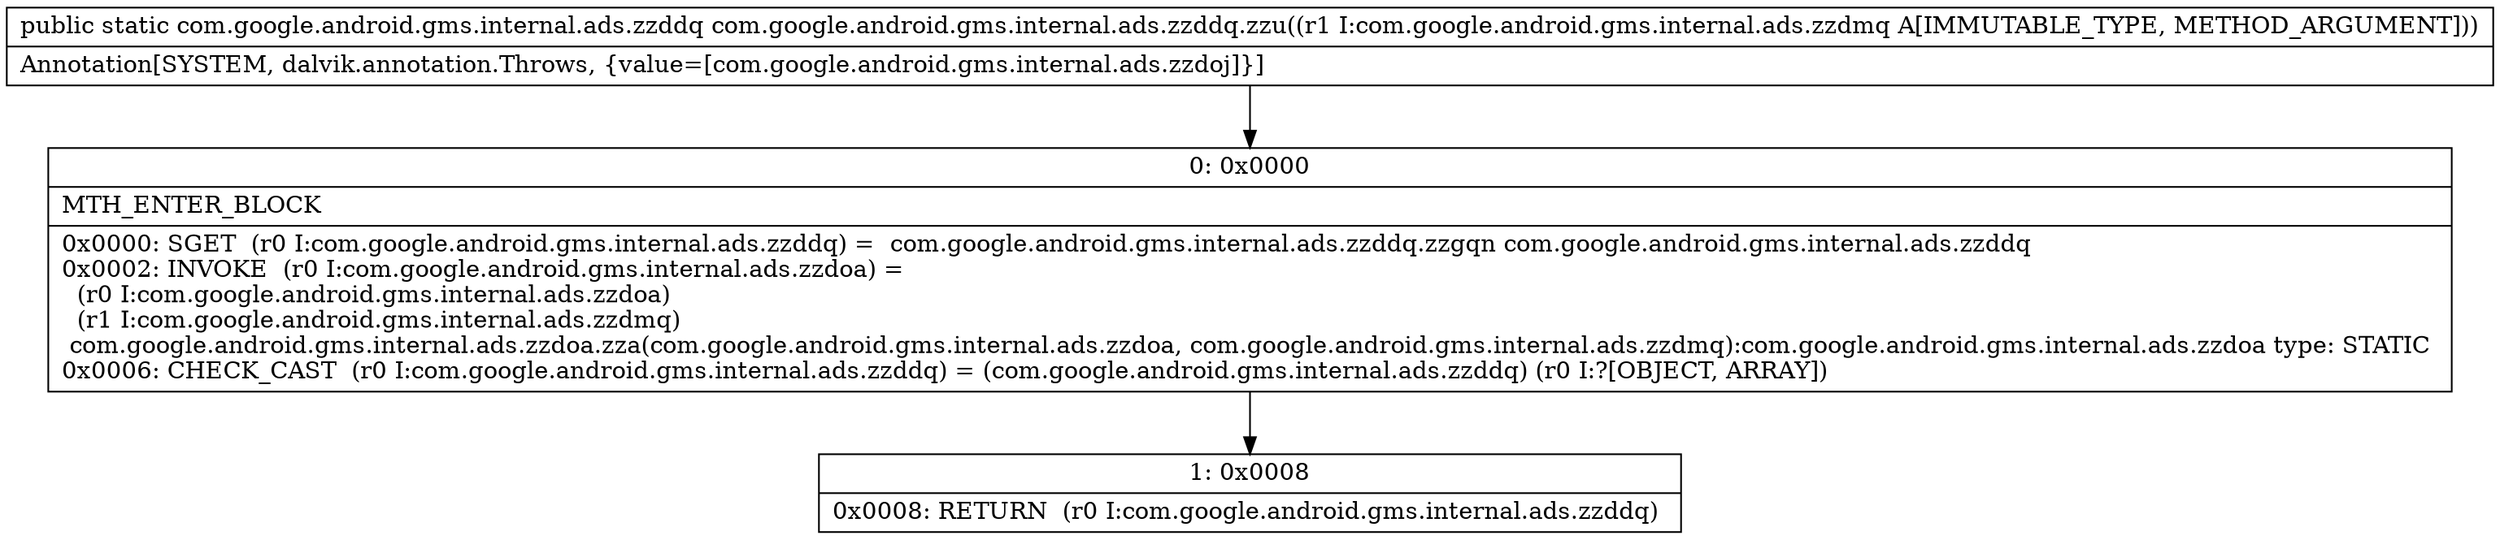 digraph "CFG forcom.google.android.gms.internal.ads.zzddq.zzu(Lcom\/google\/android\/gms\/internal\/ads\/zzdmq;)Lcom\/google\/android\/gms\/internal\/ads\/zzddq;" {
Node_0 [shape=record,label="{0\:\ 0x0000|MTH_ENTER_BLOCK\l|0x0000: SGET  (r0 I:com.google.android.gms.internal.ads.zzddq) =  com.google.android.gms.internal.ads.zzddq.zzgqn com.google.android.gms.internal.ads.zzddq \l0x0002: INVOKE  (r0 I:com.google.android.gms.internal.ads.zzdoa) = \l  (r0 I:com.google.android.gms.internal.ads.zzdoa)\l  (r1 I:com.google.android.gms.internal.ads.zzdmq)\l com.google.android.gms.internal.ads.zzdoa.zza(com.google.android.gms.internal.ads.zzdoa, com.google.android.gms.internal.ads.zzdmq):com.google.android.gms.internal.ads.zzdoa type: STATIC \l0x0006: CHECK_CAST  (r0 I:com.google.android.gms.internal.ads.zzddq) = (com.google.android.gms.internal.ads.zzddq) (r0 I:?[OBJECT, ARRAY]) \l}"];
Node_1 [shape=record,label="{1\:\ 0x0008|0x0008: RETURN  (r0 I:com.google.android.gms.internal.ads.zzddq) \l}"];
MethodNode[shape=record,label="{public static com.google.android.gms.internal.ads.zzddq com.google.android.gms.internal.ads.zzddq.zzu((r1 I:com.google.android.gms.internal.ads.zzdmq A[IMMUTABLE_TYPE, METHOD_ARGUMENT]))  | Annotation[SYSTEM, dalvik.annotation.Throws, \{value=[com.google.android.gms.internal.ads.zzdoj]\}]\l}"];
MethodNode -> Node_0;
Node_0 -> Node_1;
}

